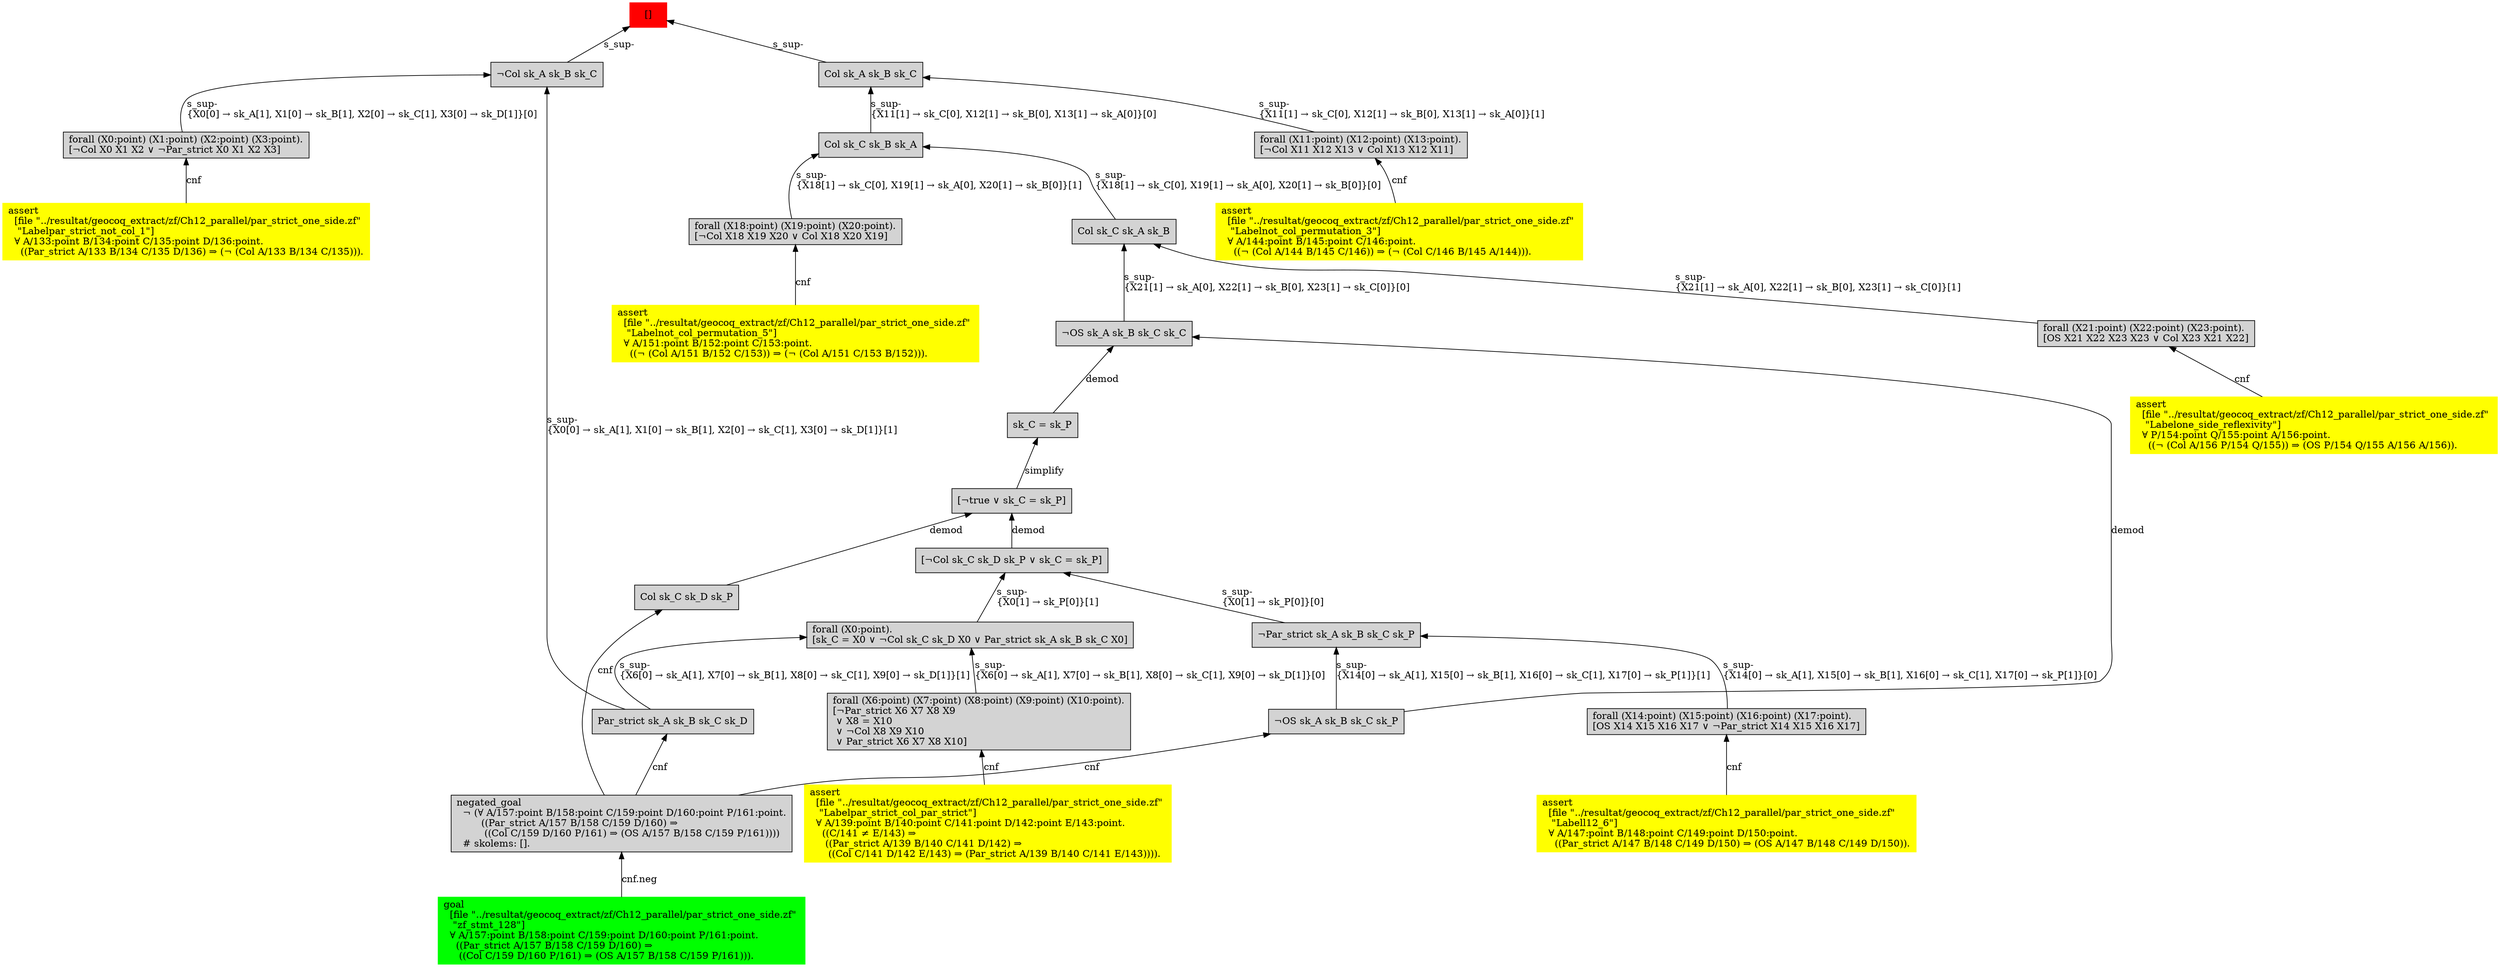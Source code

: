 digraph "unsat_graph" {
  vertex_0 [color=red, label="[]", shape=box, style=filled];
  vertex_0 -> vertex_1 [label="s_sup-\l", dir="back"];
  vertex_1 [shape=box, label="¬Col sk_A sk_B sk_C\l", style=filled];
  vertex_1 -> vertex_2 [label="s_sup-\l\{X0[0] → sk_A[1], X1[0] → sk_B[1], X2[0] → sk_C[1], X3[0] → sk_D[1]\}[0]\l", dir="back"];
  vertex_2 [shape=box, label="forall (X0:point) (X1:point) (X2:point) (X3:point).\l[¬Col X0 X1 X2 ∨ ¬Par_strict X0 X1 X2 X3]\l", style=filled];
  vertex_2 -> vertex_3 [label="cnf", dir="back"];
  vertex_3 [color=yellow, shape=box, label="assert\l  [file \"../resultat/geocoq_extract/zf/Ch12_parallel/par_strict_one_side.zf\" \l   \"Labelpar_strict_not_col_1\"]\l  ∀ A/133:point B/134:point C/135:point D/136:point.\l    ((Par_strict A/133 B/134 C/135 D/136) ⇒ (¬ (Col A/133 B/134 C/135))).\l", style=filled];
  vertex_1 -> vertex_4 [label="s_sup-\l\{X0[0] → sk_A[1], X1[0] → sk_B[1], X2[0] → sk_C[1], X3[0] → sk_D[1]\}[1]\l", dir="back"];
  vertex_4 [shape=box, label="Par_strict sk_A sk_B sk_C sk_D\l", style=filled];
  vertex_4 -> vertex_5 [label="cnf", dir="back"];
  vertex_5 [shape=box, label="negated_goal\l  ¬ (∀ A/157:point B/158:point C/159:point D/160:point P/161:point.\l        ((Par_strict A/157 B/158 C/159 D/160) ⇒\l         ((Col C/159 D/160 P/161) ⇒ (OS A/157 B/158 C/159 P/161))))\l  # skolems: [].\l", style=filled];
  vertex_5 -> vertex_6 [label="cnf.neg", dir="back"];
  vertex_6 [color=green, shape=box, label="goal\l  [file \"../resultat/geocoq_extract/zf/Ch12_parallel/par_strict_one_side.zf\" \l   \"zf_stmt_128\"]\l  ∀ A/157:point B/158:point C/159:point D/160:point P/161:point.\l    ((Par_strict A/157 B/158 C/159 D/160) ⇒\l     ((Col C/159 D/160 P/161) ⇒ (OS A/157 B/158 C/159 P/161))).\l", style=filled];
  vertex_0 -> vertex_7 [label="s_sup-\l", dir="back"];
  vertex_7 [shape=box, label="Col sk_A sk_B sk_C\l", style=filled];
  vertex_7 -> vertex_8 [label="s_sup-\l\{X11[1] → sk_C[0], X12[1] → sk_B[0], X13[1] → sk_A[0]\}[1]\l", dir="back"];
  vertex_8 [shape=box, label="forall (X11:point) (X12:point) (X13:point).\l[¬Col X11 X12 X13 ∨ Col X13 X12 X11]\l", style=filled];
  vertex_8 -> vertex_9 [label="cnf", dir="back"];
  vertex_9 [color=yellow, shape=box, label="assert\l  [file \"../resultat/geocoq_extract/zf/Ch12_parallel/par_strict_one_side.zf\" \l   \"Labelnot_col_permutation_3\"]\l  ∀ A/144:point B/145:point C/146:point.\l    ((¬ (Col A/144 B/145 C/146)) ⇒ (¬ (Col C/146 B/145 A/144))).\l", style=filled];
  vertex_7 -> vertex_10 [label="s_sup-\l\{X11[1] → sk_C[0], X12[1] → sk_B[0], X13[1] → sk_A[0]\}[0]\l", dir="back"];
  vertex_10 [shape=box, label="Col sk_C sk_B sk_A\l", style=filled];
  vertex_10 -> vertex_11 [label="s_sup-\l\{X18[1] → sk_C[0], X19[1] → sk_A[0], X20[1] → sk_B[0]\}[1]\l", dir="back"];
  vertex_11 [shape=box, label="forall (X18:point) (X19:point) (X20:point).\l[¬Col X18 X19 X20 ∨ Col X18 X20 X19]\l", style=filled];
  vertex_11 -> vertex_12 [label="cnf", dir="back"];
  vertex_12 [color=yellow, shape=box, label="assert\l  [file \"../resultat/geocoq_extract/zf/Ch12_parallel/par_strict_one_side.zf\" \l   \"Labelnot_col_permutation_5\"]\l  ∀ A/151:point B/152:point C/153:point.\l    ((¬ (Col A/151 B/152 C/153)) ⇒ (¬ (Col A/151 C/153 B/152))).\l", style=filled];
  vertex_10 -> vertex_13 [label="s_sup-\l\{X18[1] → sk_C[0], X19[1] → sk_A[0], X20[1] → sk_B[0]\}[0]\l", dir="back"];
  vertex_13 [shape=box, label="Col sk_C sk_A sk_B\l", style=filled];
  vertex_13 -> vertex_14 [label="s_sup-\l\{X21[1] → sk_A[0], X22[1] → sk_B[0], X23[1] → sk_C[0]\}[0]\l", dir="back"];
  vertex_14 [shape=box, label="¬OS sk_A sk_B sk_C sk_C\l", style=filled];
  vertex_14 -> vertex_15 [label="demod", dir="back"];
  vertex_15 [shape=box, label="sk_C = sk_P\l", style=filled];
  vertex_15 -> vertex_16 [label="simplify", dir="back"];
  vertex_16 [shape=box, label="[¬true ∨ sk_C = sk_P]\l", style=filled];
  vertex_16 -> vertex_17 [label="demod", dir="back"];
  vertex_17 [shape=box, label="Col sk_C sk_D sk_P\l", style=filled];
  vertex_17 -> vertex_5 [label="cnf", dir="back"];
  vertex_16 -> vertex_18 [label="demod", dir="back"];
  vertex_18 [shape=box, label="[¬Col sk_C sk_D sk_P ∨ sk_C = sk_P]\l", style=filled];
  vertex_18 -> vertex_19 [label="s_sup-\l\{X0[1] → sk_P[0]\}[0]\l", dir="back"];
  vertex_19 [shape=box, label="¬Par_strict sk_A sk_B sk_C sk_P\l", style=filled];
  vertex_19 -> vertex_20 [label="s_sup-\l\{X14[0] → sk_A[1], X15[0] → sk_B[1], X16[0] → sk_C[1], X17[0] → sk_P[1]\}[1]\l", dir="back"];
  vertex_20 [shape=box, label="¬OS sk_A sk_B sk_C sk_P\l", style=filled];
  vertex_20 -> vertex_5 [label="cnf", dir="back"];
  vertex_19 -> vertex_21 [label="s_sup-\l\{X14[0] → sk_A[1], X15[0] → sk_B[1], X16[0] → sk_C[1], X17[0] → sk_P[1]\}[0]\l", dir="back"];
  vertex_21 [shape=box, label="forall (X14:point) (X15:point) (X16:point) (X17:point).\l[OS X14 X15 X16 X17 ∨ ¬Par_strict X14 X15 X16 X17]\l", style=filled];
  vertex_21 -> vertex_22 [label="cnf", dir="back"];
  vertex_22 [color=yellow, shape=box, label="assert\l  [file \"../resultat/geocoq_extract/zf/Ch12_parallel/par_strict_one_side.zf\" \l   \"Labell12_6\"]\l  ∀ A/147:point B/148:point C/149:point D/150:point.\l    ((Par_strict A/147 B/148 C/149 D/150) ⇒ (OS A/147 B/148 C/149 D/150)).\l", style=filled];
  vertex_18 -> vertex_23 [label="s_sup-\l\{X0[1] → sk_P[0]\}[1]\l", dir="back"];
  vertex_23 [shape=box, label="forall (X0:point).\l[sk_C = X0 ∨ ¬Col sk_C sk_D X0 ∨ Par_strict sk_A sk_B sk_C X0]\l", style=filled];
  vertex_23 -> vertex_24 [label="s_sup-\l\{X6[0] → sk_A[1], X7[0] → sk_B[1], X8[0] → sk_C[1], X9[0] → sk_D[1]\}[0]\l", dir="back"];
  vertex_24 [shape=box, label="forall (X6:point) (X7:point) (X8:point) (X9:point) (X10:point).\l[¬Par_strict X6 X7 X8 X9\l ∨ X8 = X10\l ∨ ¬Col X8 X9 X10\l ∨ Par_strict X6 X7 X8 X10]\l", style=filled];
  vertex_24 -> vertex_25 [label="cnf", dir="back"];
  vertex_25 [color=yellow, shape=box, label="assert\l  [file \"../resultat/geocoq_extract/zf/Ch12_parallel/par_strict_one_side.zf\" \l   \"Labelpar_strict_col_par_strict\"]\l  ∀ A/139:point B/140:point C/141:point D/142:point E/143:point.\l    ((C/141 ≠ E/143) ⇒\l     ((Par_strict A/139 B/140 C/141 D/142) ⇒\l      ((Col C/141 D/142 E/143) ⇒ (Par_strict A/139 B/140 C/141 E/143)))).\l", style=filled];
  vertex_23 -> vertex_4 [label="s_sup-\l\{X6[0] → sk_A[1], X7[0] → sk_B[1], X8[0] → sk_C[1], X9[0] → sk_D[1]\}[1]\l", dir="back"];
  vertex_14 -> vertex_20 [label="demod", dir="back"];
  vertex_13 -> vertex_26 [label="s_sup-\l\{X21[1] → sk_A[0], X22[1] → sk_B[0], X23[1] → sk_C[0]\}[1]\l", dir="back"];
  vertex_26 [shape=box, label="forall (X21:point) (X22:point) (X23:point).\l[OS X21 X22 X23 X23 ∨ Col X23 X21 X22]\l", style=filled];
  vertex_26 -> vertex_27 [label="cnf", dir="back"];
  vertex_27 [color=yellow, shape=box, label="assert\l  [file \"../resultat/geocoq_extract/zf/Ch12_parallel/par_strict_one_side.zf\" \l   \"Labelone_side_reflexivity\"]\l  ∀ P/154:point Q/155:point A/156:point.\l    ((¬ (Col A/156 P/154 Q/155)) ⇒ (OS P/154 Q/155 A/156 A/156)).\l", style=filled];
  }


